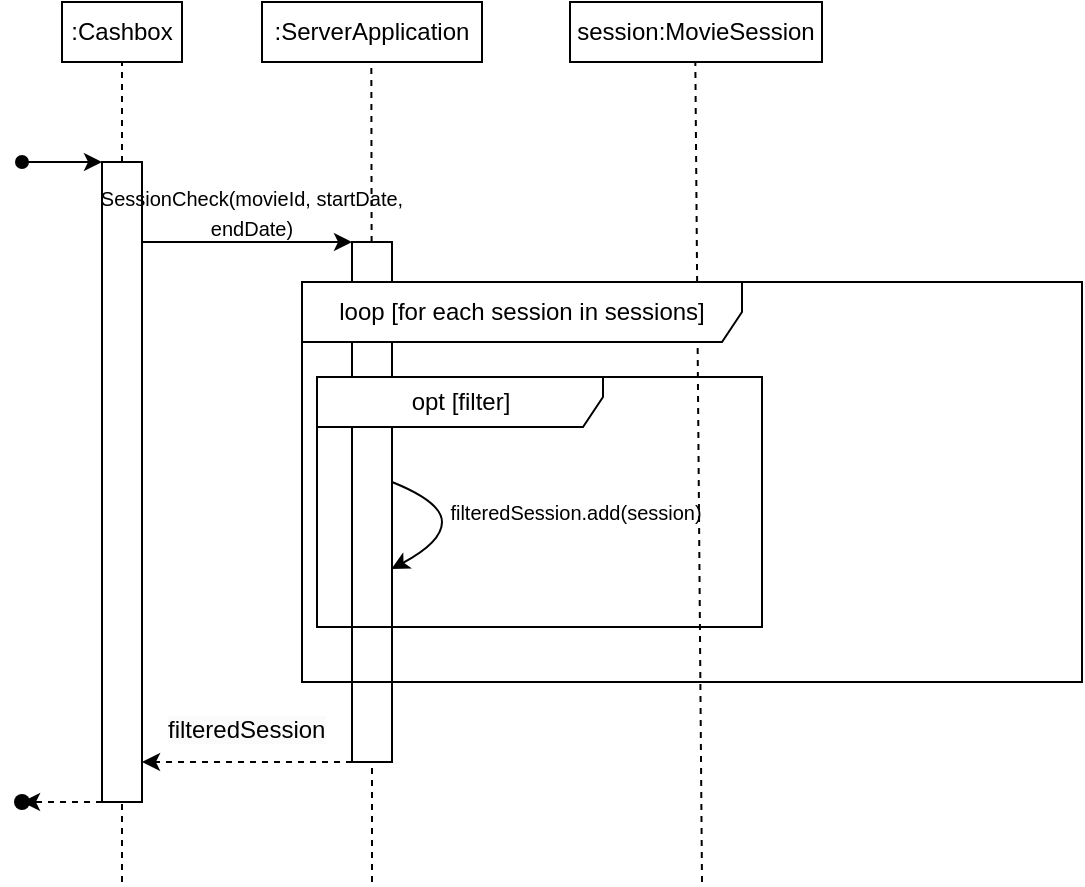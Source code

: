 <mxfile version="24.8.4" pages="3">
  <diagram name="SessionMapping" id="v43Xx_EDsvY6eAHWIbAX">
    <mxGraphModel dx="472" dy="779" grid="1" gridSize="10" guides="1" tooltips="1" connect="1" arrows="1" fold="1" page="1" pageScale="1" pageWidth="827" pageHeight="1169" math="0" shadow="0">
      <root>
        <mxCell id="0" />
        <mxCell id="1" parent="0" />
        <mxCell id="nzL9g1eNjnsppFl03VkQ-4" value="" style="rounded=0;whiteSpace=wrap;html=1;" parent="1" vertex="1">
          <mxGeometry x="40" y="40" width="60" height="30" as="geometry" />
        </mxCell>
        <mxCell id="nzL9g1eNjnsppFl03VkQ-5" value=":Cashbox" style="text;html=1;align=center;verticalAlign=middle;whiteSpace=wrap;rounded=0;" parent="1" vertex="1">
          <mxGeometry x="40" y="40" width="60" height="30" as="geometry" />
        </mxCell>
        <mxCell id="nzL9g1eNjnsppFl03VkQ-6" value="" style="endArrow=none;dashed=1;html=1;rounded=0;" parent="1" edge="1">
          <mxGeometry width="50" height="50" relative="1" as="geometry">
            <mxPoint x="70" y="480" as="sourcePoint" />
            <mxPoint x="70" y="70" as="targetPoint" />
          </mxGeometry>
        </mxCell>
        <mxCell id="nzL9g1eNjnsppFl03VkQ-7" value="" style="rounded=0;whiteSpace=wrap;html=1;" parent="1" vertex="1">
          <mxGeometry x="60" y="120" width="20" height="320" as="geometry" />
        </mxCell>
        <mxCell id="nzL9g1eNjnsppFl03VkQ-8" value="" style="endArrow=classic;html=1;rounded=0;startArrow=oval;startFill=1;" parent="1" edge="1">
          <mxGeometry width="50" height="50" relative="1" as="geometry">
            <mxPoint x="20" y="120" as="sourcePoint" />
            <mxPoint x="60" y="120" as="targetPoint" />
          </mxGeometry>
        </mxCell>
        <mxCell id="nzL9g1eNjnsppFl03VkQ-11" value="" style="endArrow=classic;html=1;rounded=0;entryX=0;entryY=0;entryDx=0;entryDy=0;" parent="1" target="nzL9g1eNjnsppFl03VkQ-26" edge="1">
          <mxGeometry width="50" height="50" relative="1" as="geometry">
            <mxPoint x="80" y="160" as="sourcePoint" />
            <mxPoint x="130" y="160" as="targetPoint" />
          </mxGeometry>
        </mxCell>
        <mxCell id="nzL9g1eNjnsppFl03VkQ-15" value="" style="rounded=0;whiteSpace=wrap;html=1;" parent="1" vertex="1">
          <mxGeometry x="140" y="40" width="110" height="30" as="geometry" />
        </mxCell>
        <mxCell id="nzL9g1eNjnsppFl03VkQ-16" value=":ServerApplication" style="text;html=1;align=center;verticalAlign=middle;whiteSpace=wrap;rounded=0;" parent="1" vertex="1">
          <mxGeometry x="140" y="40" width="110" height="30" as="geometry" />
        </mxCell>
        <mxCell id="nzL9g1eNjnsppFl03VkQ-18" value="" style="endArrow=none;dashed=1;html=1;rounded=0;" parent="1" source="nzL9g1eNjnsppFl03VkQ-26" edge="1">
          <mxGeometry width="50" height="50" relative="1" as="geometry">
            <mxPoint x="195" y="480" as="sourcePoint" />
            <mxPoint x="194.67" y="70" as="targetPoint" />
          </mxGeometry>
        </mxCell>
        <mxCell id="nzL9g1eNjnsppFl03VkQ-19" value="" style="endArrow=classic;html=1;rounded=0;dashed=1;exitX=0;exitY=1;exitDx=0;exitDy=0;" parent="1" source="nzL9g1eNjnsppFl03VkQ-26" edge="1">
          <mxGeometry width="50" height="50" relative="1" as="geometry">
            <mxPoint x="130" y="420" as="sourcePoint" />
            <mxPoint x="80" y="420" as="targetPoint" />
          </mxGeometry>
        </mxCell>
        <mxCell id="nzL9g1eNjnsppFl03VkQ-21" value="" style="endArrow=classic;html=1;rounded=0;dashed=1;" parent="1" source="nzL9g1eNjnsppFl03VkQ-20" edge="1">
          <mxGeometry width="50" height="50" relative="1" as="geometry">
            <mxPoint x="60" y="440" as="sourcePoint" />
            <mxPoint x="20" y="440" as="targetPoint" />
          </mxGeometry>
        </mxCell>
        <mxCell id="nzL9g1eNjnsppFl03VkQ-25" value="" style="endArrow=classic;html=1;rounded=0;dashed=1;" parent="1" target="nzL9g1eNjnsppFl03VkQ-20" edge="1">
          <mxGeometry width="50" height="50" relative="1" as="geometry">
            <mxPoint x="60" y="440" as="sourcePoint" />
            <mxPoint x="20" y="440" as="targetPoint" />
          </mxGeometry>
        </mxCell>
        <mxCell id="nzL9g1eNjnsppFl03VkQ-20" value="" style="shape=waypoint;sketch=0;fillStyle=solid;size=6;pointerEvents=1;points=[];fillColor=none;resizable=0;rotatable=0;perimeter=centerPerimeter;snapToPoint=1;strokeWidth=2;" parent="1" vertex="1">
          <mxGeometry x="10" y="430" width="20" height="20" as="geometry" />
        </mxCell>
        <mxCell id="nzL9g1eNjnsppFl03VkQ-27" value="" style="endArrow=none;dashed=1;html=1;rounded=0;" parent="1" target="nzL9g1eNjnsppFl03VkQ-26" edge="1">
          <mxGeometry width="50" height="50" relative="1" as="geometry">
            <mxPoint x="195" y="480" as="sourcePoint" />
            <mxPoint x="194.67" y="70" as="targetPoint" />
          </mxGeometry>
        </mxCell>
        <mxCell id="nzL9g1eNjnsppFl03VkQ-26" value="" style="rounded=0;whiteSpace=wrap;html=1;" parent="1" vertex="1">
          <mxGeometry x="185" y="160" width="20" height="260" as="geometry" />
        </mxCell>
        <mxCell id="nzL9g1eNjnsppFl03VkQ-28" value="&lt;span style=&quot;font-size: 10px;&quot;&gt;SessionCheck(movieId, startDate, endDate)&lt;/span&gt;" style="text;html=1;align=center;verticalAlign=middle;whiteSpace=wrap;rounded=0;" parent="1" vertex="1">
          <mxGeometry x="50" y="130" width="170" height="30" as="geometry" />
        </mxCell>
        <mxCell id="nzL9g1eNjnsppFl03VkQ-29" value="" style="rounded=0;whiteSpace=wrap;html=1;" parent="1" vertex="1">
          <mxGeometry x="294" y="40" width="126" height="30" as="geometry" />
        </mxCell>
        <mxCell id="nzL9g1eNjnsppFl03VkQ-30" value="session:MovieSession" style="text;html=1;align=center;verticalAlign=middle;whiteSpace=wrap;rounded=0;" parent="1" vertex="1">
          <mxGeometry x="294" y="40" width="126" height="30" as="geometry" />
        </mxCell>
        <mxCell id="nzL9g1eNjnsppFl03VkQ-31" value="" style="endArrow=none;dashed=1;html=1;rounded=0;" parent="1" edge="1">
          <mxGeometry width="50" height="50" relative="1" as="geometry">
            <mxPoint x="360" y="480" as="sourcePoint" />
            <mxPoint x="356.67" y="70" as="targetPoint" />
          </mxGeometry>
        </mxCell>
        <mxCell id="nzL9g1eNjnsppFl03VkQ-33" value="&lt;font style=&quot;font-size: 12px;&quot;&gt;opt [filter]&lt;/font&gt;" style="shape=umlFrame;whiteSpace=wrap;html=1;pointerEvents=0;width=143;height=25;" parent="1" vertex="1">
          <mxGeometry x="167.5" y="227.5" width="222.5" height="125" as="geometry" />
        </mxCell>
        <mxCell id="nzL9g1eNjnsppFl03VkQ-41" value="" style="curved=1;endArrow=classic;html=1;rounded=0;entryX=0.983;entryY=0.629;entryDx=0;entryDy=0;entryPerimeter=0;" parent="1" target="nzL9g1eNjnsppFl03VkQ-26" edge="1">
          <mxGeometry width="50" height="50" relative="1" as="geometry">
            <mxPoint x="205" y="280" as="sourcePoint" />
            <mxPoint x="255" y="230" as="targetPoint" />
            <Array as="points">
              <mxPoint x="230" y="290" />
              <mxPoint x="230" y="310" />
            </Array>
          </mxGeometry>
        </mxCell>
        <mxCell id="nzL9g1eNjnsppFl03VkQ-42" value="&lt;font style=&quot;font-size: 10px;&quot;&gt;filteredSession.add(session)&lt;/font&gt;" style="text;html=1;align=center;verticalAlign=middle;whiteSpace=wrap;rounded=0;" parent="1" vertex="1">
          <mxGeometry x="234" y="280" width="126" height="30" as="geometry" />
        </mxCell>
        <mxCell id="nzL9g1eNjnsppFl03VkQ-43" value="&lt;span style=&quot;color: rgb(0, 0, 0); font-family: Helvetica; font-style: normal; font-variant-ligatures: normal; font-variant-caps: normal; font-weight: 400; letter-spacing: normal; orphans: 2; text-align: center; text-indent: 0px; text-transform: none; widows: 2; word-spacing: 0px; -webkit-text-stroke-width: 0px; white-space: normal; background-color: rgb(251, 251, 251); text-decoration-thickness: initial; text-decoration-style: initial; text-decoration-color: initial; float: none; display: inline !important;&quot;&gt;&lt;font style=&quot;font-size: 12px;&quot;&gt;filteredSession&lt;/font&gt;&lt;/span&gt;" style="text;whiteSpace=wrap;html=1;" parent="1" vertex="1">
          <mxGeometry x="91.25" y="390" width="87.5" height="30" as="geometry" />
        </mxCell>
        <mxCell id="FkVD33n09qTK4fxIXTO3-1" value="&lt;font style=&quot;font-size: 12px;&quot;&gt;loop [for each session in sessions]&lt;/font&gt;" style="shape=umlFrame;whiteSpace=wrap;html=1;pointerEvents=0;width=220;height=30;" vertex="1" parent="1">
          <mxGeometry x="160" y="180" width="390" height="200" as="geometry" />
        </mxCell>
      </root>
    </mxGraphModel>
  </diagram>
  <diagram id="ZGCRPeOevb4IT5yTfv5a" name="BuyingInitialization">
    <mxGraphModel dx="472" dy="779" grid="1" gridSize="10" guides="1" tooltips="1" connect="1" arrows="1" fold="1" page="1" pageScale="1" pageWidth="827" pageHeight="1169" math="0" shadow="0">
      <root>
        <mxCell id="0" />
        <mxCell id="1" parent="0" />
        <mxCell id="uQY5IywjhWXq_1PrJAmy-3" value="" style="endArrow=none;dashed=1;html=1;rounded=0;" parent="1" edge="1">
          <mxGeometry width="50" height="50" relative="1" as="geometry">
            <mxPoint x="70" y="480" as="sourcePoint" />
            <mxPoint x="70" y="70" as="targetPoint" />
          </mxGeometry>
        </mxCell>
        <mxCell id="uQY5IywjhWXq_1PrJAmy-4" value="" style="rounded=0;whiteSpace=wrap;html=1;" parent="1" vertex="1">
          <mxGeometry x="60" y="120" width="20" height="320" as="geometry" />
        </mxCell>
        <mxCell id="uQY5IywjhWXq_1PrJAmy-6" value="" style="endArrow=classic;html=1;rounded=0;entryX=0;entryY=0;entryDx=0;entryDy=0;" parent="1" edge="1">
          <mxGeometry width="50" height="50" relative="1" as="geometry">
            <mxPoint x="80" y="150" as="sourcePoint" />
            <mxPoint x="185" y="150" as="targetPoint" />
          </mxGeometry>
        </mxCell>
        <mxCell id="uQY5IywjhWXq_1PrJAmy-7" value="" style="rounded=0;whiteSpace=wrap;html=1;" parent="1" vertex="1">
          <mxGeometry x="140" y="40" width="110" height="30" as="geometry" />
        </mxCell>
        <mxCell id="uQY5IywjhWXq_1PrJAmy-8" value=":ServerApplication" style="text;html=1;align=center;verticalAlign=middle;whiteSpace=wrap;rounded=0;" parent="1" vertex="1">
          <mxGeometry x="140" y="40" width="110" height="30" as="geometry" />
        </mxCell>
        <mxCell id="uQY5IywjhWXq_1PrJAmy-9" value="" style="endArrow=none;dashed=1;html=1;rounded=0;" parent="1" source="uQY5IywjhWXq_1PrJAmy-15" edge="1">
          <mxGeometry width="50" height="50" relative="1" as="geometry">
            <mxPoint x="195" y="480" as="sourcePoint" />
            <mxPoint x="194.67" y="70" as="targetPoint" />
          </mxGeometry>
        </mxCell>
        <mxCell id="uQY5IywjhWXq_1PrJAmy-10" value="" style="endArrow=classic;html=1;rounded=0;dashed=1;exitX=0;exitY=1;exitDx=0;exitDy=0;" parent="1" source="uQY5IywjhWXq_1PrJAmy-15" edge="1">
          <mxGeometry width="50" height="50" relative="1" as="geometry">
            <mxPoint x="130" y="420" as="sourcePoint" />
            <mxPoint x="80" y="420" as="targetPoint" />
          </mxGeometry>
        </mxCell>
        <mxCell id="uQY5IywjhWXq_1PrJAmy-11" value="" style="endArrow=classic;html=1;rounded=0;dashed=1;" parent="1" edge="1">
          <mxGeometry width="50" height="50" relative="1" as="geometry">
            <mxPoint x="20" y="440" as="sourcePoint" />
            <mxPoint x="20" y="440" as="targetPoint" />
          </mxGeometry>
        </mxCell>
        <mxCell id="uQY5IywjhWXq_1PrJAmy-14" value="" style="endArrow=none;dashed=1;html=1;rounded=0;" parent="1" target="uQY5IywjhWXq_1PrJAmy-15" edge="1">
          <mxGeometry width="50" height="50" relative="1" as="geometry">
            <mxPoint x="195" y="480" as="sourcePoint" />
            <mxPoint x="194.67" y="70" as="targetPoint" />
          </mxGeometry>
        </mxCell>
        <mxCell id="uQY5IywjhWXq_1PrJAmy-15" value="" style="rounded=0;whiteSpace=wrap;html=1;" parent="1" vertex="1">
          <mxGeometry x="185" y="150" width="20" height="270" as="geometry" />
        </mxCell>
        <mxCell id="uQY5IywjhWXq_1PrJAmy-17" value="" style="rounded=0;whiteSpace=wrap;html=1;" parent="1" vertex="1">
          <mxGeometry x="294" y="40" width="126" height="30" as="geometry" />
        </mxCell>
        <mxCell id="uQY5IywjhWXq_1PrJAmy-18" value=":Tickets" style="text;html=1;align=center;verticalAlign=middle;whiteSpace=wrap;rounded=0;" parent="1" vertex="1">
          <mxGeometry x="294" y="40" width="126" height="30" as="geometry" />
        </mxCell>
        <mxCell id="uQY5IywjhWXq_1PrJAmy-19" value="" style="endArrow=none;dashed=1;html=1;rounded=0;entryX=0.531;entryY=0.957;entryDx=0;entryDy=0;entryPerimeter=0;" parent="1" target="uQY5IywjhWXq_1PrJAmy-18" edge="1">
          <mxGeometry width="50" height="50" relative="1" as="geometry">
            <mxPoint x="361" y="480" as="sourcePoint" />
            <mxPoint x="355.5" y="80" as="targetPoint" />
          </mxGeometry>
        </mxCell>
        <mxCell id="uQY5IywjhWXq_1PrJAmy-28" value="&lt;div style=&quot;text-align: center;&quot;&gt;&lt;font style=&quot;font-size: 10px;&quot;&gt;&lt;span style=&quot;text-align: left;&quot;&gt;&lt;font style=&quot;&quot;&gt;&lt;font face=&quot;Arial, sans-serif&quot; color=&quot;#1f1f1f&quot;&gt;&lt;span style=&quot;white-space-collapse: preserve; background-color: rgb(248, 249, 250);&quot;&gt;BuyTicket(&lt;/span&gt;&lt;/font&gt;&lt;span style=&quot;background-color: rgb(251, 251, 251);&quot;&gt;sessionId, seats&lt;/span&gt;&lt;/font&gt;&lt;/span&gt;&lt;/font&gt;&lt;span style=&quot;background-color: rgb(248, 249, 250); color: rgb(31, 31, 31); font-family: Arial, sans-serif; text-align: left; white-space-collapse: preserve; font-size: 10px;&quot;&gt;)&lt;/span&gt;&lt;/div&gt;" style="text;html=1;align=center;verticalAlign=middle;whiteSpace=wrap;rounded=0;" parent="1" vertex="1">
          <mxGeometry x="80" y="120" width="110" height="30" as="geometry" />
        </mxCell>
        <mxCell id="uQY5IywjhWXq_1PrJAmy-33" value="" style="endArrow=classic;html=1;rounded=0;dashed=1;entryX=0.009;entryY=0.633;entryDx=0;entryDy=0;entryPerimeter=0;" parent="1" target="uQY5IywjhWXq_1PrJAmy-34" edge="1">
          <mxGeometry width="50" height="50" relative="1" as="geometry">
            <mxPoint x="205" y="200" as="sourcePoint" />
            <mxPoint x="410" y="170" as="targetPoint" />
          </mxGeometry>
        </mxCell>
        <mxCell id="uQY5IywjhWXq_1PrJAmy-34" value="ticket:Ticket" style="rounded=0;whiteSpace=wrap;html=1;" parent="1" vertex="1">
          <mxGeometry x="414" y="180" width="126" height="30" as="geometry" />
        </mxCell>
        <mxCell id="uQY5IywjhWXq_1PrJAmy-35" value="&lt;font style=&quot;font-size: 10px;&quot;&gt;new(nextTicketId++, hall, place[])&lt;/font&gt;" style="text;html=1;align=center;verticalAlign=middle;whiteSpace=wrap;rounded=0;" parent="1" vertex="1">
          <mxGeometry x="190" y="180" width="230" height="20" as="geometry" />
        </mxCell>
        <mxCell id="uQY5IywjhWXq_1PrJAmy-36" value="" style="endArrow=none;dashed=1;html=1;rounded=0;entryX=0.5;entryY=1;entryDx=0;entryDy=0;" parent="1" target="uQY5IywjhWXq_1PrJAmy-34" edge="1">
          <mxGeometry width="50" height="50" relative="1" as="geometry">
            <mxPoint x="477" y="220" as="sourcePoint" />
            <mxPoint x="475.33" y="160" as="targetPoint" />
          </mxGeometry>
        </mxCell>
        <mxCell id="uQY5IywjhWXq_1PrJAmy-39" value="" style="endArrow=none;dashed=1;html=1;rounded=0;entryX=0.5;entryY=1;entryDx=0;entryDy=0;" parent="1" target="uQY5IywjhWXq_1PrJAmy-34" edge="1">
          <mxGeometry width="50" height="50" relative="1" as="geometry">
            <mxPoint x="475" y="480" as="sourcePoint" />
            <mxPoint x="477" y="340" as="targetPoint" />
          </mxGeometry>
        </mxCell>
        <mxCell id="r8uDqvCN6_3pgSBcEFhk-2" value="" style="rounded=0;whiteSpace=wrap;html=1;" parent="1" vertex="1">
          <mxGeometry x="560" y="40" width="126" height="30" as="geometry" />
        </mxCell>
        <mxCell id="r8uDqvCN6_3pgSBcEFhk-3" value=":Session" style="text;html=1;align=center;verticalAlign=middle;whiteSpace=wrap;rounded=0;" parent="1" vertex="1">
          <mxGeometry x="560" y="40" width="126" height="30" as="geometry" />
        </mxCell>
        <mxCell id="r8uDqvCN6_3pgSBcEFhk-4" value="" style="endArrow=none;dashed=1;html=1;rounded=0;entryX=0.531;entryY=0.957;entryDx=0;entryDy=0;entryPerimeter=0;" parent="1" edge="1">
          <mxGeometry width="50" height="50" relative="1" as="geometry">
            <mxPoint x="622.5" y="481" as="sourcePoint" />
            <mxPoint x="622.5" y="70" as="targetPoint" />
          </mxGeometry>
        </mxCell>
        <mxCell id="r8uDqvCN6_3pgSBcEFhk-6" value="remove(seat)" style="text;html=1;align=center;verticalAlign=middle;whiteSpace=wrap;rounded=0;" parent="1" vertex="1">
          <mxGeometry x="530" y="290" width="60" height="20" as="geometry" />
        </mxCell>
        <mxCell id="93gTI9IbRymiNBmTxKJC-1" value="Customer&lt;div&gt;&lt;br&gt;&lt;/div&gt;" style="shape=umlActor;verticalLabelPosition=bottom;verticalAlign=top;html=1;outlineConnect=0;" vertex="1" parent="1">
          <mxGeometry x="55" y="10" width="30" height="60" as="geometry" />
        </mxCell>
      </root>
    </mxGraphModel>
  </diagram>
  <diagram id="kjsAIyRqku-2kiaR1gU0" name="AddingFilmOnAffiche">
    <mxGraphModel dx="472" dy="779" grid="1" gridSize="10" guides="1" tooltips="1" connect="1" arrows="1" fold="1" page="1" pageScale="1" pageWidth="827" pageHeight="1169" math="0" shadow="0">
      <root>
        <mxCell id="0" />
        <mxCell id="1" parent="0" />
        <mxCell id="4QG0bXcJNn18NkVp4kY--3" value="" style="endArrow=none;dashed=1;html=1;rounded=0;" parent="1" edge="1">
          <mxGeometry width="50" height="50" relative="1" as="geometry">
            <mxPoint x="70" y="480" as="sourcePoint" />
            <mxPoint x="70" y="70" as="targetPoint" />
          </mxGeometry>
        </mxCell>
        <mxCell id="4QG0bXcJNn18NkVp4kY--4" value="" style="rounded=0;whiteSpace=wrap;html=1;" parent="1" vertex="1">
          <mxGeometry x="60" y="120" width="20" height="320" as="geometry" />
        </mxCell>
        <mxCell id="4QG0bXcJNn18NkVp4kY--5" value="" style="endArrow=classic;html=1;rounded=0;startArrow=oval;startFill=1;" parent="1" edge="1">
          <mxGeometry width="50" height="50" relative="1" as="geometry">
            <mxPoint x="20" y="120" as="sourcePoint" />
            <mxPoint x="60" y="120" as="targetPoint" />
          </mxGeometry>
        </mxCell>
        <mxCell id="4QG0bXcJNn18NkVp4kY--6" value="" style="endArrow=classic;html=1;rounded=0;entryX=0;entryY=0;entryDx=0;entryDy=0;" parent="1" edge="1">
          <mxGeometry width="50" height="50" relative="1" as="geometry">
            <mxPoint x="80" y="190" as="sourcePoint" />
            <mxPoint x="185" y="190" as="targetPoint" />
          </mxGeometry>
        </mxCell>
        <mxCell id="4QG0bXcJNn18NkVp4kY--7" value="" style="rounded=0;whiteSpace=wrap;html=1;" parent="1" vertex="1">
          <mxGeometry x="15" y="40" width="110" height="30" as="geometry" />
        </mxCell>
        <mxCell id="4QG0bXcJNn18NkVp4kY--8" value=":ServerApplication" style="text;html=1;align=center;verticalAlign=middle;whiteSpace=wrap;rounded=0;" parent="1" vertex="1">
          <mxGeometry x="15" y="40" width="110" height="30" as="geometry" />
        </mxCell>
        <mxCell id="4QG0bXcJNn18NkVp4kY--9" value="" style="endArrow=none;dashed=1;html=1;rounded=0;" parent="1" source="4QG0bXcJNn18NkVp4kY--15" edge="1">
          <mxGeometry width="50" height="50" relative="1" as="geometry">
            <mxPoint x="195" y="480" as="sourcePoint" />
            <mxPoint x="194.67" y="70" as="targetPoint" />
          </mxGeometry>
        </mxCell>
        <mxCell id="4QG0bXcJNn18NkVp4kY--10" value="" style="endArrow=classic;html=1;rounded=0;dashed=1;exitX=0;exitY=1;exitDx=0;exitDy=0;" parent="1" source="4QG0bXcJNn18NkVp4kY--15" edge="1">
          <mxGeometry width="50" height="50" relative="1" as="geometry">
            <mxPoint x="130" y="420" as="sourcePoint" />
            <mxPoint x="80" y="420" as="targetPoint" />
          </mxGeometry>
        </mxCell>
        <mxCell id="4QG0bXcJNn18NkVp4kY--11" value="" style="endArrow=classic;html=1;rounded=0;dashed=1;" parent="1" source="4QG0bXcJNn18NkVp4kY--13" edge="1">
          <mxGeometry width="50" height="50" relative="1" as="geometry">
            <mxPoint x="60" y="440" as="sourcePoint" />
            <mxPoint x="20" y="440" as="targetPoint" />
          </mxGeometry>
        </mxCell>
        <mxCell id="4QG0bXcJNn18NkVp4kY--12" value="" style="endArrow=classic;html=1;rounded=0;dashed=1;" parent="1" target="4QG0bXcJNn18NkVp4kY--13" edge="1">
          <mxGeometry width="50" height="50" relative="1" as="geometry">
            <mxPoint x="60" y="440" as="sourcePoint" />
            <mxPoint x="20" y="440" as="targetPoint" />
          </mxGeometry>
        </mxCell>
        <mxCell id="4QG0bXcJNn18NkVp4kY--13" value="" style="shape=waypoint;sketch=0;fillStyle=solid;size=6;pointerEvents=1;points=[];fillColor=none;resizable=0;rotatable=0;perimeter=centerPerimeter;snapToPoint=1;strokeWidth=2;" parent="1" vertex="1">
          <mxGeometry x="10" y="430" width="20" height="20" as="geometry" />
        </mxCell>
        <mxCell id="4QG0bXcJNn18NkVp4kY--14" value="" style="endArrow=none;dashed=1;html=1;rounded=0;" parent="1" target="4QG0bXcJNn18NkVp4kY--15" edge="1">
          <mxGeometry width="50" height="50" relative="1" as="geometry">
            <mxPoint x="195" y="480" as="sourcePoint" />
            <mxPoint x="194.67" y="70" as="targetPoint" />
          </mxGeometry>
        </mxCell>
        <mxCell id="4QG0bXcJNn18NkVp4kY--15" value="" style="rounded=0;whiteSpace=wrap;html=1;" parent="1" vertex="1">
          <mxGeometry x="185" y="190" width="20" height="230" as="geometry" />
        </mxCell>
        <mxCell id="4QG0bXcJNn18NkVp4kY--16" value="" style="rounded=0;whiteSpace=wrap;html=1;" parent="1" vertex="1">
          <mxGeometry x="294" y="40" width="126" height="30" as="geometry" />
        </mxCell>
        <mxCell id="4QG0bXcJNn18NkVp4kY--17" value=":DataBase" style="text;html=1;align=center;verticalAlign=middle;whiteSpace=wrap;rounded=0;" parent="1" vertex="1">
          <mxGeometry x="294" y="40" width="126" height="30" as="geometry" />
        </mxCell>
        <mxCell id="4QG0bXcJNn18NkVp4kY--18" value="" style="endArrow=none;dashed=1;html=1;rounded=0;entryX=0.5;entryY=1;entryDx=0;entryDy=0;" parent="1" source="5TcdGYm8VhABSn6orNWN-8" target="4QG0bXcJNn18NkVp4kY--17" edge="1">
          <mxGeometry width="50" height="50" relative="1" as="geometry">
            <mxPoint x="361" y="480" as="sourcePoint" />
            <mxPoint x="355.5" y="80" as="targetPoint" />
          </mxGeometry>
        </mxCell>
        <mxCell id="5TcdGYm8VhABSn6orNWN-1" value="" style="rounded=0;whiteSpace=wrap;html=1;" parent="1" vertex="1">
          <mxGeometry x="165" y="40" width="60" height="30" as="geometry" />
        </mxCell>
        <mxCell id="5TcdGYm8VhABSn6orNWN-2" value=":Cashbox" style="text;html=1;align=center;verticalAlign=middle;whiteSpace=wrap;rounded=0;" parent="1" vertex="1">
          <mxGeometry x="165" y="40" width="60" height="30" as="geometry" />
        </mxCell>
        <mxCell id="5TcdGYm8VhABSn6orNWN-7" value="&lt;font style=&quot;font-size: 12px;&quot;&gt;addFilm(title, poster)&lt;/font&gt;" style="text;html=1;align=center;verticalAlign=middle;whiteSpace=wrap;rounded=0;" parent="1" vertex="1">
          <mxGeometry x="70" y="170" width="140" height="20" as="geometry" />
        </mxCell>
        <mxCell id="5TcdGYm8VhABSn6orNWN-9" value="" style="endArrow=none;dashed=1;html=1;rounded=0;entryX=0.531;entryY=0.957;entryDx=0;entryDy=0;entryPerimeter=0;" parent="1" target="5TcdGYm8VhABSn6orNWN-8" edge="1">
          <mxGeometry width="50" height="50" relative="1" as="geometry">
            <mxPoint x="358" y="480" as="sourcePoint" />
            <mxPoint x="361" y="69" as="targetPoint" />
          </mxGeometry>
        </mxCell>
        <mxCell id="5TcdGYm8VhABSn6orNWN-8" value="" style="rounded=0;whiteSpace=wrap;html=1;" parent="1" vertex="1">
          <mxGeometry x="347" y="230" width="20" height="50" as="geometry" />
        </mxCell>
        <mxCell id="5TcdGYm8VhABSn6orNWN-10" value="" style="rounded=0;whiteSpace=wrap;html=1;" parent="1" vertex="1">
          <mxGeometry x="200" y="215" width="20" height="85" as="geometry" />
        </mxCell>
        <mxCell id="5TcdGYm8VhABSn6orNWN-12" value="" style="endArrow=classic;html=1;rounded=0;entryX=0;entryY=0;entryDx=0;entryDy=0;" parent="1" target="5TcdGYm8VhABSn6orNWN-8" edge="1">
          <mxGeometry width="50" height="50" relative="1" as="geometry">
            <mxPoint x="220" y="230" as="sourcePoint" />
            <mxPoint x="100" y="230.0" as="targetPoint" />
          </mxGeometry>
        </mxCell>
        <mxCell id="5TcdGYm8VhABSn6orNWN-13" value="" style="endArrow=classic;html=1;rounded=0;dashed=1;exitX=0;exitY=1;exitDx=0;exitDy=0;" parent="1" source="5TcdGYm8VhABSn6orNWN-8" edge="1">
          <mxGeometry width="50" height="50" relative="1" as="geometry">
            <mxPoint x="330" y="330" as="sourcePoint" />
            <mxPoint x="220" y="280" as="targetPoint" />
          </mxGeometry>
        </mxCell>
        <mxCell id="5TcdGYm8VhABSn6orNWN-14" value="" style="curved=1;endArrow=classic;html=1;rounded=0;entryX=0;entryY=0.25;entryDx=0;entryDy=0;" parent="1" target="sKU05f2IjPjJFk0zATsF-3" edge="1">
          <mxGeometry width="50" height="50" relative="1" as="geometry">
            <mxPoint x="205" y="205" as="sourcePoint" />
            <mxPoint x="255" y="155" as="targetPoint" />
            <Array as="points">
              <mxPoint x="220" y="190" />
              <mxPoint x="240" y="210" />
            </Array>
          </mxGeometry>
        </mxCell>
        <mxCell id="sKU05f2IjPjJFk0zATsF-1" value="addPoster(title, poster)" style="text;html=1;align=center;verticalAlign=middle;whiteSpace=wrap;rounded=0;" parent="1" vertex="1">
          <mxGeometry x="225" y="180" width="125" height="20" as="geometry" />
        </mxCell>
        <mxCell id="sKU05f2IjPjJFk0zATsF-3" value="initializeFilm(title, poster)" style="text;html=1;align=center;verticalAlign=middle;whiteSpace=wrap;rounded=0;" parent="1" vertex="1">
          <mxGeometry x="220" y="210" width="150" height="20" as="geometry" />
        </mxCell>
        <mxCell id="sKU05f2IjPjJFk0zATsF-6" value="Id" style="text;html=1;align=center;verticalAlign=middle;whiteSpace=wrap;rounded=0;" parent="1" vertex="1">
          <mxGeometry x="257.5" y="260" width="60" height="20" as="geometry" />
        </mxCell>
        <mxCell id="UzZB2ryuw1Yf0pGCNpsS-4" value="" style="curved=1;endArrow=classic;html=1;rounded=0;exitX=1;exitY=1;exitDx=0;exitDy=0;dashed=1;" parent="1" edge="1">
          <mxGeometry width="50" height="50" relative="1" as="geometry">
            <mxPoint x="222" y="300" as="sourcePoint" />
            <mxPoint x="206" y="330" as="targetPoint" />
            <Array as="points">
              <mxPoint x="240" y="300" />
              <mxPoint x="240" y="330" />
            </Array>
          </mxGeometry>
        </mxCell>
        <mxCell id="UzZB2ryuw1Yf0pGCNpsS-8" value="" style="curved=1;endArrow=classic;html=1;rounded=0;exitX=1.07;exitY=0.739;exitDx=0;exitDy=0;exitPerimeter=0;" parent="1" source="4QG0bXcJNn18NkVp4kY--15" edge="1">
          <mxGeometry width="50" height="50" relative="1" as="geometry">
            <mxPoint x="221" y="360" as="sourcePoint" />
            <mxPoint x="205" y="390" as="targetPoint" />
            <Array as="points">
              <mxPoint x="239" y="360" />
              <mxPoint x="239" y="390" />
            </Array>
          </mxGeometry>
        </mxCell>
        <mxCell id="UzZB2ryuw1Yf0pGCNpsS-9" value="&lt;span style=&quot;color: rgb(31, 31, 31); font-family: Arial, sans-serif; font-size: 14px; text-align: start; background-color: rgb(255, 255, 255);&quot;&gt;affiche.add(Id)&lt;/span&gt;" style="text;html=1;align=center;verticalAlign=middle;whiteSpace=wrap;rounded=0;" parent="1" vertex="1">
          <mxGeometry x="240" y="360" width="100" height="30" as="geometry" />
        </mxCell>
        <mxCell id="UzZB2ryuw1Yf0pGCNpsS-10" value="Id" style="text;html=1;align=center;verticalAlign=middle;whiteSpace=wrap;rounded=0;" parent="1" vertex="1">
          <mxGeometry x="240" y="300" width="30" height="30" as="geometry" />
        </mxCell>
      </root>
    </mxGraphModel>
  </diagram>
</mxfile>
